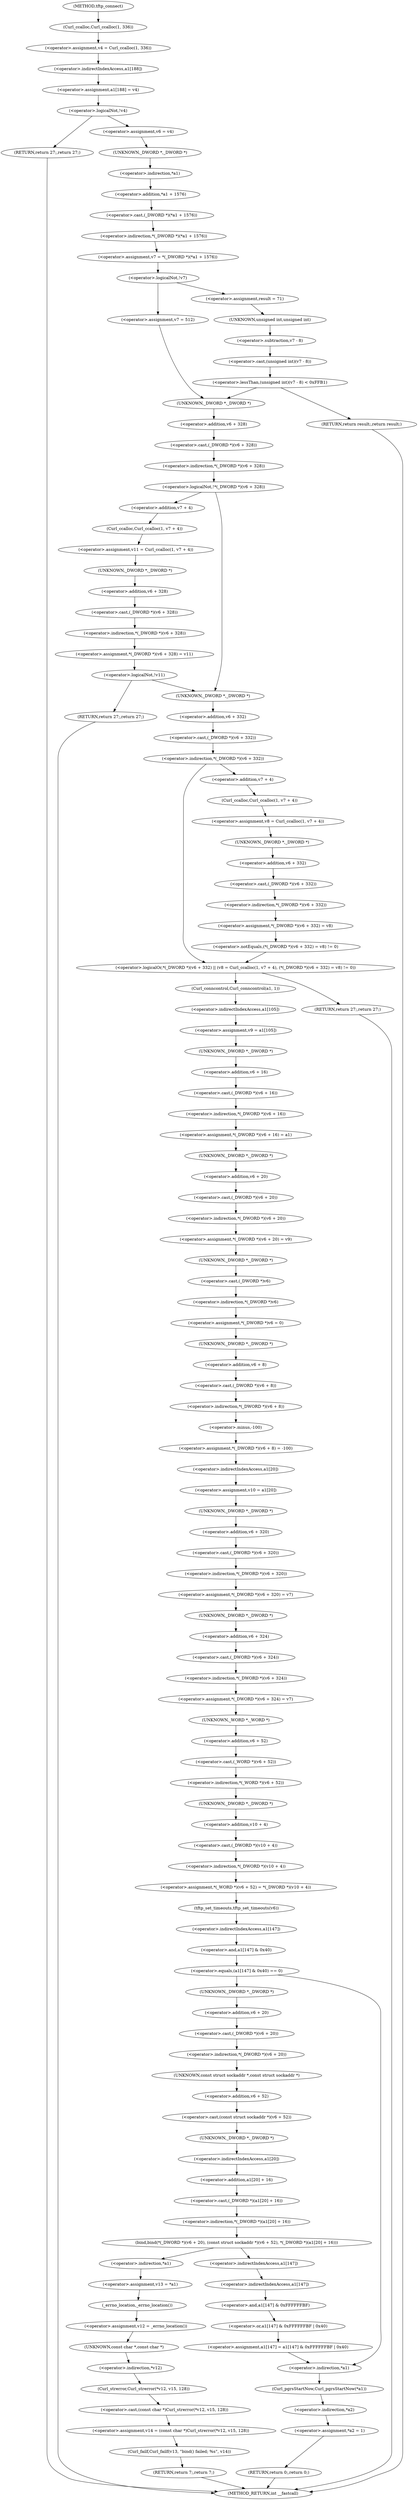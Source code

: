 digraph tftp_connect {  
"1000129" [label = "(<operator>.assignment,v4 = Curl_ccalloc(1, 336))" ]
"1000131" [label = "(Curl_ccalloc,Curl_ccalloc(1, 336))" ]
"1000134" [label = "(<operator>.assignment,a1[188] = v4)" ]
"1000135" [label = "(<operator>.indirectIndexAccess,a1[188])" ]
"1000140" [label = "(<operator>.logicalNot,!v4)" ]
"1000142" [label = "(RETURN,return 27;,return 27;)" ]
"1000144" [label = "(<operator>.assignment,v6 = v4)" ]
"1000147" [label = "(<operator>.assignment,v7 = *(_DWORD *)(*a1 + 1576))" ]
"1000149" [label = "(<operator>.indirection,*(_DWORD *)(*a1 + 1576))" ]
"1000150" [label = "(<operator>.cast,(_DWORD *)(*a1 + 1576))" ]
"1000151" [label = "(UNKNOWN,_DWORD *,_DWORD *)" ]
"1000152" [label = "(<operator>.addition,*a1 + 1576)" ]
"1000153" [label = "(<operator>.indirection,*a1)" ]
"1000157" [label = "(<operator>.logicalNot,!v7)" ]
"1000160" [label = "(<operator>.assignment,v7 = 512)" ]
"1000165" [label = "(<operator>.logicalNot,!*(_DWORD *)(v6 + 328))" ]
"1000166" [label = "(<operator>.indirection,*(_DWORD *)(v6 + 328))" ]
"1000167" [label = "(<operator>.cast,(_DWORD *)(v6 + 328))" ]
"1000168" [label = "(UNKNOWN,_DWORD *,_DWORD *)" ]
"1000169" [label = "(<operator>.addition,v6 + 328)" ]
"1000173" [label = "(<operator>.assignment,v11 = Curl_ccalloc(1, v7 + 4))" ]
"1000175" [label = "(Curl_ccalloc,Curl_ccalloc(1, v7 + 4))" ]
"1000177" [label = "(<operator>.addition,v7 + 4)" ]
"1000180" [label = "(<operator>.assignment,*(_DWORD *)(v6 + 328) = v11)" ]
"1000181" [label = "(<operator>.indirection,*(_DWORD *)(v6 + 328))" ]
"1000182" [label = "(<operator>.cast,(_DWORD *)(v6 + 328))" ]
"1000183" [label = "(UNKNOWN,_DWORD *,_DWORD *)" ]
"1000184" [label = "(<operator>.addition,v6 + 328)" ]
"1000189" [label = "(<operator>.logicalNot,!v11)" ]
"1000191" [label = "(RETURN,return 27;,return 27;)" ]
"1000194" [label = "(<operator>.logicalOr,*(_DWORD *)(v6 + 332) || (v8 = Curl_ccalloc(1, v7 + 4), (*(_DWORD *)(v6 + 332) = v8) != 0))" ]
"1000195" [label = "(<operator>.indirection,*(_DWORD *)(v6 + 332))" ]
"1000196" [label = "(<operator>.cast,(_DWORD *)(v6 + 332))" ]
"1000197" [label = "(UNKNOWN,_DWORD *,_DWORD *)" ]
"1000198" [label = "(<operator>.addition,v6 + 332)" ]
"1000202" [label = "(<operator>.assignment,v8 = Curl_ccalloc(1, v7 + 4))" ]
"1000204" [label = "(Curl_ccalloc,Curl_ccalloc(1, v7 + 4))" ]
"1000206" [label = "(<operator>.addition,v7 + 4)" ]
"1000209" [label = "(<operator>.notEquals,(*(_DWORD *)(v6 + 332) = v8) != 0)" ]
"1000210" [label = "(<operator>.assignment,*(_DWORD *)(v6 + 332) = v8)" ]
"1000211" [label = "(<operator>.indirection,*(_DWORD *)(v6 + 332))" ]
"1000212" [label = "(<operator>.cast,(_DWORD *)(v6 + 332))" ]
"1000213" [label = "(UNKNOWN,_DWORD *,_DWORD *)" ]
"1000214" [label = "(<operator>.addition,v6 + 332)" ]
"1000220" [label = "(Curl_conncontrol,Curl_conncontrol(a1, 1))" ]
"1000223" [label = "(<operator>.assignment,v9 = a1[105])" ]
"1000225" [label = "(<operator>.indirectIndexAccess,a1[105])" ]
"1000228" [label = "(<operator>.assignment,*(_DWORD *)(v6 + 16) = a1)" ]
"1000229" [label = "(<operator>.indirection,*(_DWORD *)(v6 + 16))" ]
"1000230" [label = "(<operator>.cast,(_DWORD *)(v6 + 16))" ]
"1000231" [label = "(UNKNOWN,_DWORD *,_DWORD *)" ]
"1000232" [label = "(<operator>.addition,v6 + 16)" ]
"1000236" [label = "(<operator>.assignment,*(_DWORD *)(v6 + 20) = v9)" ]
"1000237" [label = "(<operator>.indirection,*(_DWORD *)(v6 + 20))" ]
"1000238" [label = "(<operator>.cast,(_DWORD *)(v6 + 20))" ]
"1000239" [label = "(UNKNOWN,_DWORD *,_DWORD *)" ]
"1000240" [label = "(<operator>.addition,v6 + 20)" ]
"1000244" [label = "(<operator>.assignment,*(_DWORD *)v6 = 0)" ]
"1000245" [label = "(<operator>.indirection,*(_DWORD *)v6)" ]
"1000246" [label = "(<operator>.cast,(_DWORD *)v6)" ]
"1000247" [label = "(UNKNOWN,_DWORD *,_DWORD *)" ]
"1000250" [label = "(<operator>.assignment,*(_DWORD *)(v6 + 8) = -100)" ]
"1000251" [label = "(<operator>.indirection,*(_DWORD *)(v6 + 8))" ]
"1000252" [label = "(<operator>.cast,(_DWORD *)(v6 + 8))" ]
"1000253" [label = "(UNKNOWN,_DWORD *,_DWORD *)" ]
"1000254" [label = "(<operator>.addition,v6 + 8)" ]
"1000257" [label = "(<operator>.minus,-100)" ]
"1000259" [label = "(<operator>.assignment,v10 = a1[20])" ]
"1000261" [label = "(<operator>.indirectIndexAccess,a1[20])" ]
"1000264" [label = "(<operator>.assignment,*(_DWORD *)(v6 + 320) = v7)" ]
"1000265" [label = "(<operator>.indirection,*(_DWORD *)(v6 + 320))" ]
"1000266" [label = "(<operator>.cast,(_DWORD *)(v6 + 320))" ]
"1000267" [label = "(UNKNOWN,_DWORD *,_DWORD *)" ]
"1000268" [label = "(<operator>.addition,v6 + 320)" ]
"1000272" [label = "(<operator>.assignment,*(_DWORD *)(v6 + 324) = v7)" ]
"1000273" [label = "(<operator>.indirection,*(_DWORD *)(v6 + 324))" ]
"1000274" [label = "(<operator>.cast,(_DWORD *)(v6 + 324))" ]
"1000275" [label = "(UNKNOWN,_DWORD *,_DWORD *)" ]
"1000276" [label = "(<operator>.addition,v6 + 324)" ]
"1000280" [label = "(<operator>.assignment,*(_WORD *)(v6 + 52) = *(_DWORD *)(v10 + 4))" ]
"1000281" [label = "(<operator>.indirection,*(_WORD *)(v6 + 52))" ]
"1000282" [label = "(<operator>.cast,(_WORD *)(v6 + 52))" ]
"1000283" [label = "(UNKNOWN,_WORD *,_WORD *)" ]
"1000284" [label = "(<operator>.addition,v6 + 52)" ]
"1000287" [label = "(<operator>.indirection,*(_DWORD *)(v10 + 4))" ]
"1000288" [label = "(<operator>.cast,(_DWORD *)(v10 + 4))" ]
"1000289" [label = "(UNKNOWN,_DWORD *,_DWORD *)" ]
"1000290" [label = "(<operator>.addition,v10 + 4)" ]
"1000293" [label = "(tftp_set_timeouts,tftp_set_timeouts(v6))" ]
"1000296" [label = "(<operator>.equals,(a1[147] & 0x40) == 0)" ]
"1000297" [label = "(<operator>.and,a1[147] & 0x40)" ]
"1000298" [label = "(<operator>.indirectIndexAccess,a1[147])" ]
"1000305" [label = "(bind,bind(*(_DWORD *)(v6 + 20), (const struct sockaddr *)(v6 + 52), *(_DWORD *)(a1[20] + 16)))" ]
"1000306" [label = "(<operator>.indirection,*(_DWORD *)(v6 + 20))" ]
"1000307" [label = "(<operator>.cast,(_DWORD *)(v6 + 20))" ]
"1000308" [label = "(UNKNOWN,_DWORD *,_DWORD *)" ]
"1000309" [label = "(<operator>.addition,v6 + 20)" ]
"1000312" [label = "(<operator>.cast,(const struct sockaddr *)(v6 + 52))" ]
"1000313" [label = "(UNKNOWN,const struct sockaddr *,const struct sockaddr *)" ]
"1000314" [label = "(<operator>.addition,v6 + 52)" ]
"1000317" [label = "(<operator>.indirection,*(_DWORD *)(a1[20] + 16))" ]
"1000318" [label = "(<operator>.cast,(_DWORD *)(a1[20] + 16))" ]
"1000319" [label = "(UNKNOWN,_DWORD *,_DWORD *)" ]
"1000320" [label = "(<operator>.addition,a1[20] + 16)" ]
"1000321" [label = "(<operator>.indirectIndexAccess,a1[20])" ]
"1000326" [label = "(<operator>.assignment,v13 = *a1)" ]
"1000328" [label = "(<operator>.indirection,*a1)" ]
"1000330" [label = "(<operator>.assignment,v12 = _errno_location())" ]
"1000332" [label = "(_errno_location,_errno_location())" ]
"1000333" [label = "(<operator>.assignment,v14 = (const char *)Curl_strerror(*v12, v15, 128))" ]
"1000335" [label = "(<operator>.cast,(const char *)Curl_strerror(*v12, v15, 128))" ]
"1000336" [label = "(UNKNOWN,const char *,const char *)" ]
"1000337" [label = "(Curl_strerror,Curl_strerror(*v12, v15, 128))" ]
"1000338" [label = "(<operator>.indirection,*v12)" ]
"1000342" [label = "(Curl_failf,Curl_failf(v13, \"bind() failed; %s\", v14))" ]
"1000346" [label = "(RETURN,return 7;,return 7;)" ]
"1000348" [label = "(<operator>.assignment,a1[147] = a1[147] & 0xFFFFFFBF | 0x40)" ]
"1000349" [label = "(<operator>.indirectIndexAccess,a1[147])" ]
"1000352" [label = "(<operator>.or,a1[147] & 0xFFFFFFBF | 0x40)" ]
"1000353" [label = "(<operator>.and,a1[147] & 0xFFFFFFBF)" ]
"1000354" [label = "(<operator>.indirectIndexAccess,a1[147])" ]
"1000359" [label = "(Curl_pgrsStartNow,Curl_pgrsStartNow(*a1))" ]
"1000360" [label = "(<operator>.indirection,*a1)" ]
"1000362" [label = "(<operator>.assignment,*a2 = 1)" ]
"1000363" [label = "(<operator>.indirection,*a2)" ]
"1000366" [label = "(RETURN,return 0;,return 0;)" ]
"1000368" [label = "(RETURN,return 27;,return 27;)" ]
"1000370" [label = "(<operator>.assignment,result = 71)" ]
"1000374" [label = "(<operator>.lessThan,(unsigned int)(v7 - 8) < 0xFFB1)" ]
"1000375" [label = "(<operator>.cast,(unsigned int)(v7 - 8))" ]
"1000376" [label = "(UNKNOWN,unsigned int,unsigned int)" ]
"1000377" [label = "(<operator>.subtraction,v7 - 8)" ]
"1000382" [label = "(RETURN,return result;,return result;)" ]
"1000113" [label = "(METHOD,tftp_connect)" ]
"1000384" [label = "(METHOD_RETURN,int __fastcall)" ]
  "1000129" -> "1000135" 
  "1000131" -> "1000129" 
  "1000134" -> "1000140" 
  "1000135" -> "1000134" 
  "1000140" -> "1000142" 
  "1000140" -> "1000144" 
  "1000142" -> "1000384" 
  "1000144" -> "1000151" 
  "1000147" -> "1000157" 
  "1000149" -> "1000147" 
  "1000150" -> "1000149" 
  "1000151" -> "1000153" 
  "1000152" -> "1000150" 
  "1000153" -> "1000152" 
  "1000157" -> "1000160" 
  "1000157" -> "1000370" 
  "1000160" -> "1000168" 
  "1000165" -> "1000197" 
  "1000165" -> "1000177" 
  "1000166" -> "1000165" 
  "1000167" -> "1000166" 
  "1000168" -> "1000169" 
  "1000169" -> "1000167" 
  "1000173" -> "1000183" 
  "1000175" -> "1000173" 
  "1000177" -> "1000175" 
  "1000180" -> "1000189" 
  "1000181" -> "1000180" 
  "1000182" -> "1000181" 
  "1000183" -> "1000184" 
  "1000184" -> "1000182" 
  "1000189" -> "1000197" 
  "1000189" -> "1000191" 
  "1000191" -> "1000384" 
  "1000194" -> "1000220" 
  "1000194" -> "1000368" 
  "1000195" -> "1000194" 
  "1000195" -> "1000206" 
  "1000196" -> "1000195" 
  "1000197" -> "1000198" 
  "1000198" -> "1000196" 
  "1000202" -> "1000213" 
  "1000204" -> "1000202" 
  "1000206" -> "1000204" 
  "1000209" -> "1000194" 
  "1000210" -> "1000209" 
  "1000211" -> "1000210" 
  "1000212" -> "1000211" 
  "1000213" -> "1000214" 
  "1000214" -> "1000212" 
  "1000220" -> "1000225" 
  "1000223" -> "1000231" 
  "1000225" -> "1000223" 
  "1000228" -> "1000239" 
  "1000229" -> "1000228" 
  "1000230" -> "1000229" 
  "1000231" -> "1000232" 
  "1000232" -> "1000230" 
  "1000236" -> "1000247" 
  "1000237" -> "1000236" 
  "1000238" -> "1000237" 
  "1000239" -> "1000240" 
  "1000240" -> "1000238" 
  "1000244" -> "1000253" 
  "1000245" -> "1000244" 
  "1000246" -> "1000245" 
  "1000247" -> "1000246" 
  "1000250" -> "1000261" 
  "1000251" -> "1000257" 
  "1000252" -> "1000251" 
  "1000253" -> "1000254" 
  "1000254" -> "1000252" 
  "1000257" -> "1000250" 
  "1000259" -> "1000267" 
  "1000261" -> "1000259" 
  "1000264" -> "1000275" 
  "1000265" -> "1000264" 
  "1000266" -> "1000265" 
  "1000267" -> "1000268" 
  "1000268" -> "1000266" 
  "1000272" -> "1000283" 
  "1000273" -> "1000272" 
  "1000274" -> "1000273" 
  "1000275" -> "1000276" 
  "1000276" -> "1000274" 
  "1000280" -> "1000293" 
  "1000281" -> "1000289" 
  "1000282" -> "1000281" 
  "1000283" -> "1000284" 
  "1000284" -> "1000282" 
  "1000287" -> "1000280" 
  "1000288" -> "1000287" 
  "1000289" -> "1000290" 
  "1000290" -> "1000288" 
  "1000293" -> "1000298" 
  "1000296" -> "1000308" 
  "1000296" -> "1000360" 
  "1000297" -> "1000296" 
  "1000298" -> "1000297" 
  "1000305" -> "1000328" 
  "1000305" -> "1000349" 
  "1000306" -> "1000313" 
  "1000307" -> "1000306" 
  "1000308" -> "1000309" 
  "1000309" -> "1000307" 
  "1000312" -> "1000319" 
  "1000313" -> "1000314" 
  "1000314" -> "1000312" 
  "1000317" -> "1000305" 
  "1000318" -> "1000317" 
  "1000319" -> "1000321" 
  "1000320" -> "1000318" 
  "1000321" -> "1000320" 
  "1000326" -> "1000332" 
  "1000328" -> "1000326" 
  "1000330" -> "1000336" 
  "1000332" -> "1000330" 
  "1000333" -> "1000342" 
  "1000335" -> "1000333" 
  "1000336" -> "1000338" 
  "1000337" -> "1000335" 
  "1000338" -> "1000337" 
  "1000342" -> "1000346" 
  "1000346" -> "1000384" 
  "1000348" -> "1000360" 
  "1000349" -> "1000354" 
  "1000352" -> "1000348" 
  "1000353" -> "1000352" 
  "1000354" -> "1000353" 
  "1000359" -> "1000363" 
  "1000360" -> "1000359" 
  "1000362" -> "1000366" 
  "1000363" -> "1000362" 
  "1000366" -> "1000384" 
  "1000368" -> "1000384" 
  "1000370" -> "1000376" 
  "1000374" -> "1000168" 
  "1000374" -> "1000382" 
  "1000375" -> "1000374" 
  "1000376" -> "1000377" 
  "1000377" -> "1000375" 
  "1000382" -> "1000384" 
  "1000113" -> "1000131" 
}
